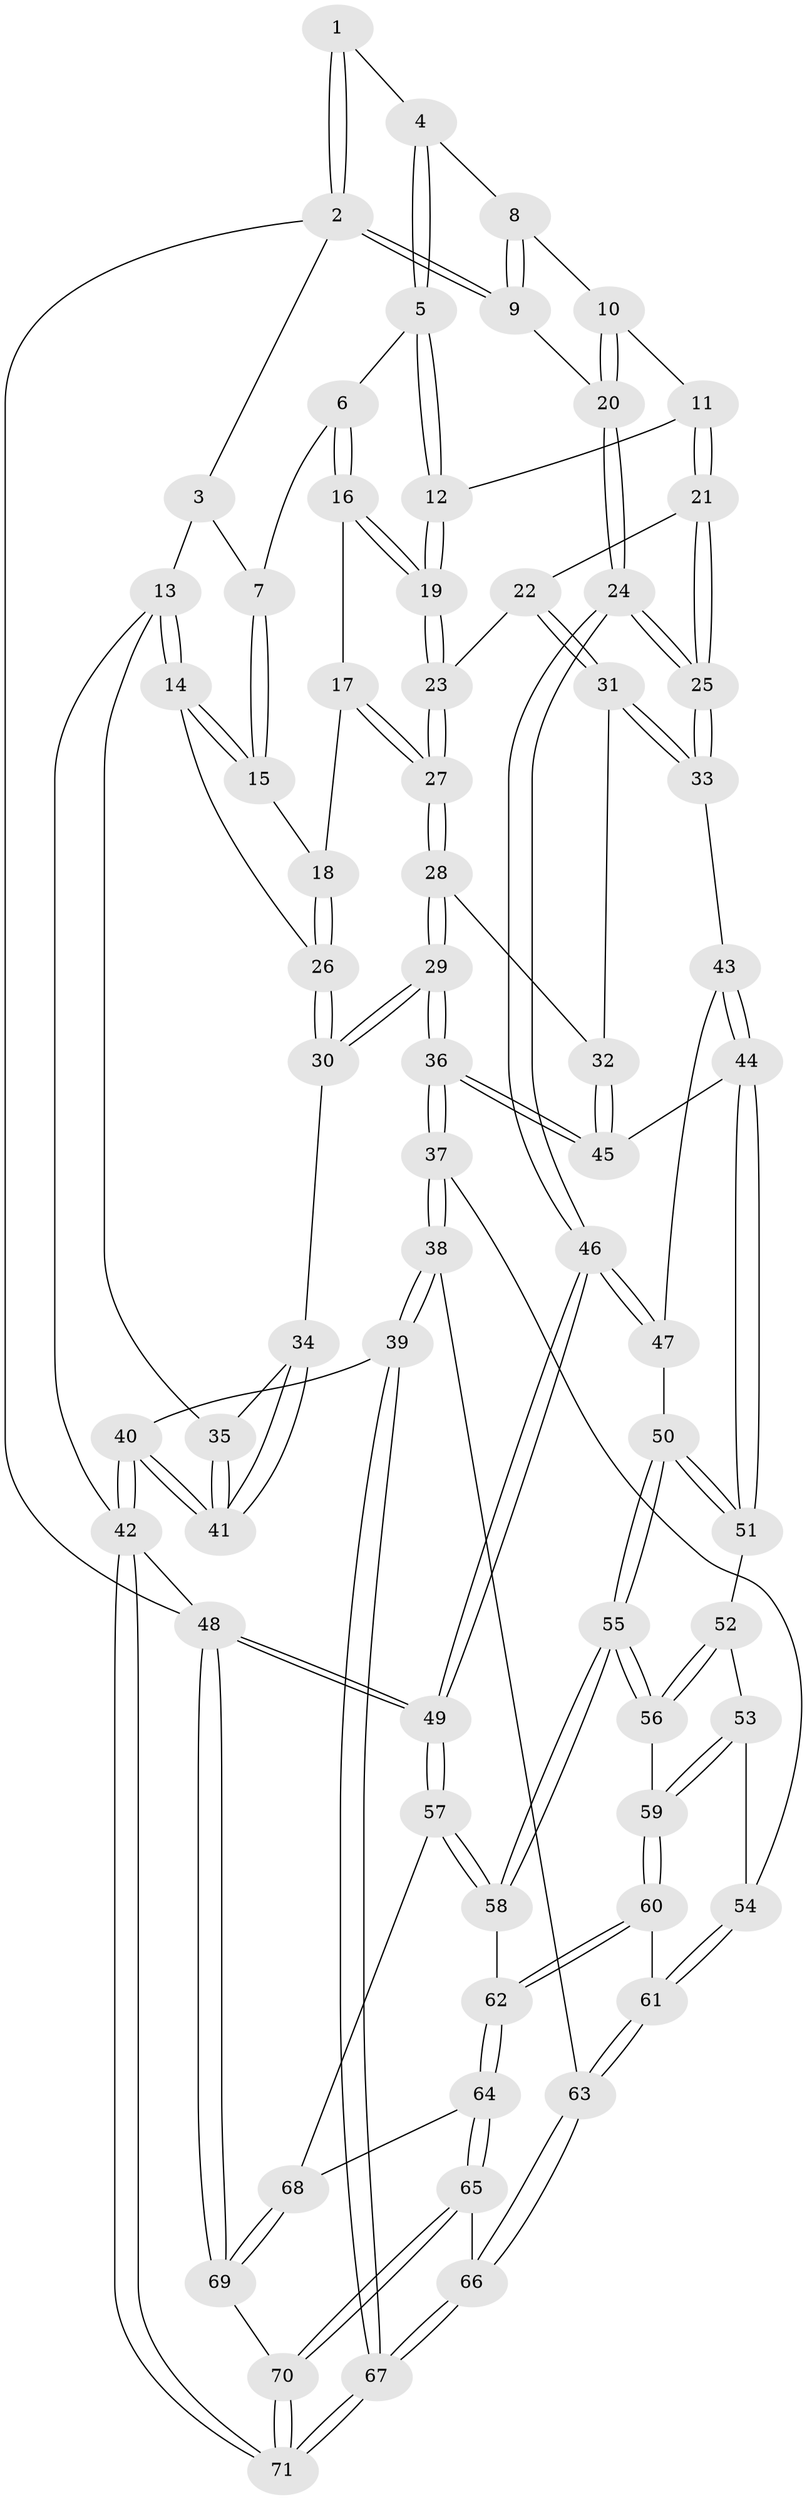// Generated by graph-tools (version 1.1) at 2025/27/03/09/25 03:27:07]
// undirected, 71 vertices, 174 edges
graph export_dot {
graph [start="1"]
  node [color=gray90,style=filled];
  1 [pos="+0.6405462235384398+0"];
  2 [pos="+1+0"];
  3 [pos="+0.362097877951356+0"];
  4 [pos="+0.646669672683216+0"];
  5 [pos="+0.6329891424903347+0"];
  6 [pos="+0.3721815655679634+0.10139211912850997"];
  7 [pos="+0.31225099281814955+0.054514630416845365"];
  8 [pos="+0.8006696169918135+0.07624486321641419"];
  9 [pos="+1+0"];
  10 [pos="+0.839255986500175+0.15787526191715645"];
  11 [pos="+0.8068782329364352+0.18108829254193792"];
  12 [pos="+0.6077115055601636+0.0957330764233619"];
  13 [pos="+0+0.14549128059996239"];
  14 [pos="+0.016966451000459865+0.1732463619118003"];
  15 [pos="+0.23948317151274764+0.11740869856579474"];
  16 [pos="+0.4916181122798099+0.20595880933273267"];
  17 [pos="+0.3732913009296254+0.27058537011429035"];
  18 [pos="+0.31062741160621354+0.27286707143642996"];
  19 [pos="+0.5493020392669342+0.21688396221928535"];
  20 [pos="+1+0.1883499047036055"];
  21 [pos="+0.7590512136193668+0.26562886191748036"];
  22 [pos="+0.62364623212539+0.322512463882606"];
  23 [pos="+0.5890883926662243+0.2987967958561318"];
  24 [pos="+1+0.4181839402857855"];
  25 [pos="+1+0.416543099785173"];
  26 [pos="+0.23179547672027348+0.3731737891091101"];
  27 [pos="+0.4001229449328353+0.46100624145537683"];
  28 [pos="+0.39208605366033306+0.47278165606090256"];
  29 [pos="+0.387910663781141+0.4774811919912923"];
  30 [pos="+0.23399382765846907+0.3854752002161161"];
  31 [pos="+0.6590807224247803+0.40293182495930235"];
  32 [pos="+0.6158484801746966+0.48841000370395943"];
  33 [pos="+0.7755151528429716+0.4663950960871646"];
  34 [pos="+0.20277745318212295+0.42083202750520793"];
  35 [pos="+0+0.3779501656009264"];
  36 [pos="+0.39164365789308714+0.606656781191604"];
  37 [pos="+0.38012989787225665+0.6272576872230613"];
  38 [pos="+0.32032983146356375+0.7058491785101888"];
  39 [pos="+0.24507156702713045+0.7382689185282845"];
  40 [pos="+0.020204588877692307+0.7755461497428204"];
  41 [pos="+0.020539136583574497+0.7514044429195261"];
  42 [pos="+0+1"];
  43 [pos="+0.7633227160940119+0.5461491468025902"];
  44 [pos="+0.5922109851628256+0.5829458643459283"];
  45 [pos="+0.590154104236497+0.5808162912972179"];
  46 [pos="+1+0.632157368030454"];
  47 [pos="+0.7673315316163004+0.5912291476349377"];
  48 [pos="+1+1"];
  49 [pos="+1+0.8427804431280612"];
  50 [pos="+0.7439285174130514+0.6523015927846543"];
  51 [pos="+0.61266499293184+0.6137856416383695"];
  52 [pos="+0.6085105586816182+0.6573276596564654"];
  53 [pos="+0.5778980235475233+0.703280634779886"];
  54 [pos="+0.5694912896656269+0.7110181768475292"];
  55 [pos="+0.7589026331963238+0.698609531763211"];
  56 [pos="+0.6567502308510995+0.7293558492233979"];
  57 [pos="+0.9393497662328804+0.8217858397283682"];
  58 [pos="+0.8305873979411419+0.7779380997642639"];
  59 [pos="+0.643432599813026+0.750874880314576"];
  60 [pos="+0.6282206872029001+0.7941904177088328"];
  61 [pos="+0.5587024898125491+0.77289030028573"];
  62 [pos="+0.6565368138610432+0.8404836902612"];
  63 [pos="+0.4732212869277814+0.8068684058812565"];
  64 [pos="+0.6310145977661182+0.9169898534777411"];
  65 [pos="+0.6185483804896168+0.9341733320597665"];
  66 [pos="+0.48372403727068586+0.8334697630626637"];
  67 [pos="+0.42930868690354335+1"];
  68 [pos="+0.797776068028079+0.9111614984854314"];
  69 [pos="+0.6072535660274436+1"];
  70 [pos="+0.5901268163896076+1"];
  71 [pos="+0.46649640062836056+1"];
  1 -- 2;
  1 -- 2;
  1 -- 4;
  2 -- 3;
  2 -- 9;
  2 -- 9;
  2 -- 48;
  3 -- 7;
  3 -- 13;
  4 -- 5;
  4 -- 5;
  4 -- 8;
  5 -- 6;
  5 -- 12;
  5 -- 12;
  6 -- 7;
  6 -- 16;
  6 -- 16;
  7 -- 15;
  7 -- 15;
  8 -- 9;
  8 -- 9;
  8 -- 10;
  9 -- 20;
  10 -- 11;
  10 -- 20;
  10 -- 20;
  11 -- 12;
  11 -- 21;
  11 -- 21;
  12 -- 19;
  12 -- 19;
  13 -- 14;
  13 -- 14;
  13 -- 35;
  13 -- 42;
  14 -- 15;
  14 -- 15;
  14 -- 26;
  15 -- 18;
  16 -- 17;
  16 -- 19;
  16 -- 19;
  17 -- 18;
  17 -- 27;
  17 -- 27;
  18 -- 26;
  18 -- 26;
  19 -- 23;
  19 -- 23;
  20 -- 24;
  20 -- 24;
  21 -- 22;
  21 -- 25;
  21 -- 25;
  22 -- 23;
  22 -- 31;
  22 -- 31;
  23 -- 27;
  23 -- 27;
  24 -- 25;
  24 -- 25;
  24 -- 46;
  24 -- 46;
  25 -- 33;
  25 -- 33;
  26 -- 30;
  26 -- 30;
  27 -- 28;
  27 -- 28;
  28 -- 29;
  28 -- 29;
  28 -- 32;
  29 -- 30;
  29 -- 30;
  29 -- 36;
  29 -- 36;
  30 -- 34;
  31 -- 32;
  31 -- 33;
  31 -- 33;
  32 -- 45;
  32 -- 45;
  33 -- 43;
  34 -- 35;
  34 -- 41;
  34 -- 41;
  35 -- 41;
  35 -- 41;
  36 -- 37;
  36 -- 37;
  36 -- 45;
  36 -- 45;
  37 -- 38;
  37 -- 38;
  37 -- 54;
  38 -- 39;
  38 -- 39;
  38 -- 63;
  39 -- 40;
  39 -- 67;
  39 -- 67;
  40 -- 41;
  40 -- 41;
  40 -- 42;
  40 -- 42;
  42 -- 71;
  42 -- 71;
  42 -- 48;
  43 -- 44;
  43 -- 44;
  43 -- 47;
  44 -- 45;
  44 -- 51;
  44 -- 51;
  46 -- 47;
  46 -- 47;
  46 -- 49;
  46 -- 49;
  47 -- 50;
  48 -- 49;
  48 -- 49;
  48 -- 69;
  48 -- 69;
  49 -- 57;
  49 -- 57;
  50 -- 51;
  50 -- 51;
  50 -- 55;
  50 -- 55;
  51 -- 52;
  52 -- 53;
  52 -- 56;
  52 -- 56;
  53 -- 54;
  53 -- 59;
  53 -- 59;
  54 -- 61;
  54 -- 61;
  55 -- 56;
  55 -- 56;
  55 -- 58;
  55 -- 58;
  56 -- 59;
  57 -- 58;
  57 -- 58;
  57 -- 68;
  58 -- 62;
  59 -- 60;
  59 -- 60;
  60 -- 61;
  60 -- 62;
  60 -- 62;
  61 -- 63;
  61 -- 63;
  62 -- 64;
  62 -- 64;
  63 -- 66;
  63 -- 66;
  64 -- 65;
  64 -- 65;
  64 -- 68;
  65 -- 66;
  65 -- 70;
  65 -- 70;
  66 -- 67;
  66 -- 67;
  67 -- 71;
  67 -- 71;
  68 -- 69;
  68 -- 69;
  69 -- 70;
  70 -- 71;
  70 -- 71;
}
